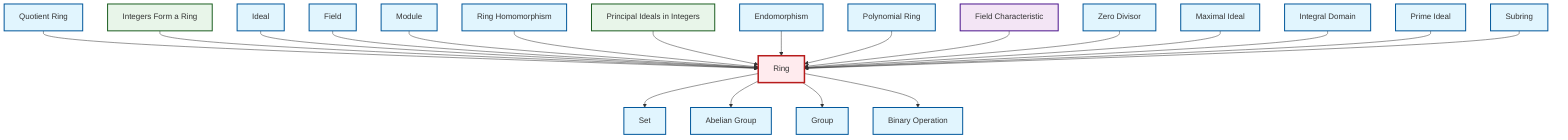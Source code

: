 graph TD
    classDef definition fill:#e1f5fe,stroke:#01579b,stroke-width:2px
    classDef theorem fill:#f3e5f5,stroke:#4a148c,stroke-width:2px
    classDef axiom fill:#fff3e0,stroke:#e65100,stroke-width:2px
    classDef example fill:#e8f5e9,stroke:#1b5e20,stroke-width:2px
    classDef current fill:#ffebee,stroke:#b71c1c,stroke-width:3px
    def-ring-homomorphism["Ring Homomorphism"]:::definition
    ex-principal-ideal["Principal Ideals in Integers"]:::example
    def-set["Set"]:::definition
    def-ring["Ring"]:::definition
    def-polynomial-ring["Polynomial Ring"]:::definition
    def-ideal["Ideal"]:::definition
    def-binary-operation["Binary Operation"]:::definition
    thm-field-characteristic["Field Characteristic"]:::theorem
    def-endomorphism["Endomorphism"]:::definition
    def-zero-divisor["Zero Divisor"]:::definition
    def-quotient-ring["Quotient Ring"]:::definition
    ex-integers-ring["Integers Form a Ring"]:::example
    def-integral-domain["Integral Domain"]:::definition
    def-subring["Subring"]:::definition
    def-field["Field"]:::definition
    def-module["Module"]:::definition
    def-prime-ideal["Prime Ideal"]:::definition
    def-abelian-group["Abelian Group"]:::definition
    def-maximal-ideal["Maximal Ideal"]:::definition
    def-group["Group"]:::definition
    def-quotient-ring --> def-ring
    ex-integers-ring --> def-ring
    def-ring --> def-set
    def-ideal --> def-ring
    def-field --> def-ring
    def-ring --> def-abelian-group
    def-module --> def-ring
    def-ring-homomorphism --> def-ring
    ex-principal-ideal --> def-ring
    def-endomorphism --> def-ring
    def-polynomial-ring --> def-ring
    thm-field-characteristic --> def-ring
    def-zero-divisor --> def-ring
    def-maximal-ideal --> def-ring
    def-ring --> def-group
    def-integral-domain --> def-ring
    def-prime-ideal --> def-ring
    def-ring --> def-binary-operation
    def-subring --> def-ring
    class def-ring current